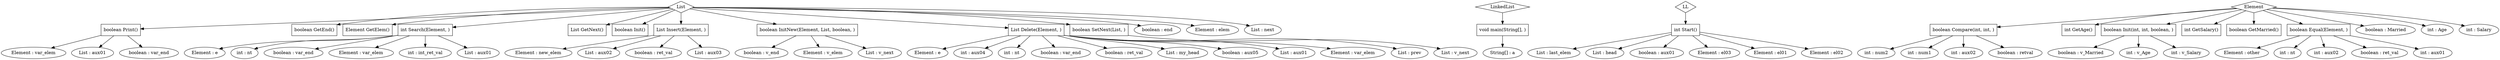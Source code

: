digraph LinkedList {
"0x564dc32c88b8" [label=List shape=diamond]
"0x564dc32c8618" [label="boolean Print()" shape=box]
"0x564dc32c8568" [label="Element : var_elem"]
"0x564dc32c8618" -> "0x564dc32c8568"
"0x564dc32c8468" [label="List : aux01"]
"0x564dc32c8618" -> "0x564dc32c8468"
"0x564dc32c84e8" [label="boolean : var_end"]
"0x564dc32c8618" -> "0x564dc32c84e8"
"0x564dc32c88b8" -> "0x564dc32c8618"
"0x564dc32c8138" [label="boolean GetEnd()" shape=box]
"0x564dc32c88b8" -> "0x564dc32c8138"
"0x564dc32c8288" [label="Element GetElem()" shape=box]
"0x564dc32c88b8" -> "0x564dc32c8288"
"0x564dc32c7fb8" [label="int Search(Element, )" shape=box]
"0x564dc32c7c38" [label="Element : e"]
"0x564dc32c7fb8" -> "0x564dc32c7c38"
"0x564dc32c7f08" [label="int : nt"]
"0x564dc32c7fb8" -> "0x564dc32c7f08"
"0x564dc32c7e88" [label="boolean : var_end"]
"0x564dc32c7fb8" -> "0x564dc32c7e88"
"0x564dc32c7dd8" [label="Element : var_elem"]
"0x564dc32c7fb8" -> "0x564dc32c7dd8"
"0x564dc32c7cb8" [label="int : int_ret_val"]
"0x564dc32c7fb8" -> "0x564dc32c7cb8"
"0x564dc32c7d58" [label="List : aux01"]
"0x564dc32c7fb8" -> "0x564dc32c7d58"
"0x564dc32c88b8" -> "0x564dc32c7fb8"
"0x564dc32c8378" [label="List GetNext()" shape=box]
"0x564dc32c88b8" -> "0x564dc32c8378"
"0x564dc32c6ba8" [label="boolean Init()" shape=box]
"0x564dc32c88b8" -> "0x564dc32c6ba8"
"0x564dc32c72a8" [label="List Insert(Element, )" shape=box]
"0x564dc32c7028" [label="Element : new_elem"]
"0x564dc32c72a8" -> "0x564dc32c7028"
"0x564dc32c71c8" [label="List : aux02"]
"0x564dc32c72a8" -> "0x564dc32c71c8"
"0x564dc32c70a8" [label="boolean : ret_val"]
"0x564dc32c72a8" -> "0x564dc32c70a8"
"0x564dc32c7148" [label="List : aux03"]
"0x564dc32c72a8" -> "0x564dc32c7148"
"0x564dc32c88b8" -> "0x564dc32c72a8"
"0x564dc32c6f38" [label="boolean InitNew(Element, List, boolean, )" shape=box]
"0x564dc32c6e38" [label="boolean : v_end"]
"0x564dc32c6f38" -> "0x564dc32c6e38"
"0x564dc32c6d18" [label="Element : v_elem"]
"0x564dc32c6f38" -> "0x564dc32c6d18"
"0x564dc32c6db8" [label="List : v_next"]
"0x564dc32c6f38" -> "0x564dc32c6db8"
"0x564dc32c88b8" -> "0x564dc32c6f38"
"0x564dc32c7b18" [label="List Delete(Element, )" shape=box]
"0x564dc32c75c8" [label="Element : e"]
"0x564dc32c7b18" -> "0x564dc32c75c8"
"0x564dc32c7a18" [label="int : aux04"]
"0x564dc32c7b18" -> "0x564dc32c7a18"
"0x564dc32c7a98" [label="int : nt"]
"0x564dc32c7b18" -> "0x564dc32c7a98"
"0x564dc32c7918" [label="boolean : var_end"]
"0x564dc32c7b18" -> "0x564dc32c7918"
"0x564dc32c76e8" [label="boolean : ret_val"]
"0x564dc32c7b18" -> "0x564dc32c76e8"
"0x564dc32c7648" [label="List : my_head"]
"0x564dc32c7b18" -> "0x564dc32c7648"
"0x564dc32c7768" [label="boolean : aux05"]
"0x564dc32c7b18" -> "0x564dc32c7768"
"0x564dc32c7818" [label="List : aux01"]
"0x564dc32c7b18" -> "0x564dc32c7818"
"0x564dc32c7998" [label="Element : var_elem"]
"0x564dc32c7b18" -> "0x564dc32c7998"
"0x564dc32c7898" [label="List : prev"]
"0x564dc32c7b18" -> "0x564dc32c7898"
"0x564dc32c88b8" -> "0x564dc32c7b18"
"0x564dc32c74a8" [label="boolean SetNext(List, )" shape=box]
"0x564dc32c73f8" [label="List : v_next"]
"0x564dc32c74a8" -> "0x564dc32c73f8"
"0x564dc32c88b8" -> "0x564dc32c74a8"
"0x564dc32c8808" [label="boolean : end"]
"0x564dc32c88b8" -> "0x564dc32c8808"
"0x564dc32c8708" [label="Element : elem"]
"0x564dc32c88b8" -> "0x564dc32c8708"
"0x564dc32c8788" [label="List : next"]
"0x564dc32c88b8" -> "0x564dc32c8788"
"0x564dc32c4388" [label=LinkedList shape=diamond]
"0x564dc32c5158" [label="void main(String[], )" shape=box]
"0x564dc32cfa88" [label="String[] : a"]
"0x564dc32c5158" -> "0x564dc32cfa88"
"0x564dc32c4388" -> "0x564dc32c5158"
"0x564dc32c8e58" [label=LL shape=diamond]
"0x564dc32c8d68" [label="int Start()" shape=box]
"0x564dc32c8a58" [label="List : last_elem"]
"0x564dc32c8d68" -> "0x564dc32c8a58"
"0x564dc32c89d8" [label="List : head"]
"0x564dc32c8d68" -> "0x564dc32c89d8"
"0x564dc32c8ad8" [label="boolean : aux01"]
"0x564dc32c8d68" -> "0x564dc32c8ad8"
"0x564dc32c8c88" [label="Element : el03"]
"0x564dc32c8d68" -> "0x564dc32c8c88"
"0x564dc32c8b88" [label="Element : el01"]
"0x564dc32c8d68" -> "0x564dc32c8b88"
"0x564dc32c8c08" [label="Element : el02"]
"0x564dc32c8d68" -> "0x564dc32c8c08"
"0x564dc32c8e58" -> "0x564dc32c8d68"
"0x564dc32c6ab8" [label=Element shape=diamond]
"0x564dc32c6828" [label="boolean Compare(int, int, )" shape=box]
"0x564dc32c6658" [label="int : num2"]
"0x564dc32c6828" -> "0x564dc32c6658"
"0x564dc32c65d8" [label="int : num1"]
"0x564dc32c6828" -> "0x564dc32c65d8"
"0x564dc32c6778" [label="int : aux02"]
"0x564dc32c6828" -> "0x564dc32c6778"
"0x564dc32c66d8" [label="boolean : retval"]
"0x564dc32c6828" -> "0x564dc32c66d8"
"0x564dc32c6ab8" -> "0x564dc32c6828"
"0x564dc32c02f8" [label="int GetAge()" shape=box]
"0x564dc32c6ab8" -> "0x564dc32c02f8"
"0x564dc32bfcf8" [label="boolean Init(int, int, boolean, )" shape=box]
"0x564dc32c6118" [label="boolean : v_Married"]
"0x564dc32bfcf8" -> "0x564dc32c6118"
"0x564dc32c5ff8" [label="int : v_Age"]
"0x564dc32bfcf8" -> "0x564dc32c5ff8"
"0x564dc32c6098" [label="int : v_Salary"]
"0x564dc32bfcf8" -> "0x564dc32c6098"
"0x564dc32c6ab8" -> "0x564dc32bfcf8"
"0x564dc32bf9a8" [label="int GetSalary()" shape=box]
"0x564dc32c6ab8" -> "0x564dc32bf9a8"
"0x564dc32bf648" [label="boolean GetMarried()" shape=box]
"0x564dc32c6ab8" -> "0x564dc32bf648"
"0x564dc32c56d8" [label="boolean Equal(Element, )" shape=box]
"0x564dc32c62a8" [label="Element : other"]
"0x564dc32c56d8" -> "0x564dc32c62a8"
"0x564dc32c64f8" [label="int : nt"]
"0x564dc32c56d8" -> "0x564dc32c64f8"
"0x564dc32c6448" [label="int : aux02"]
"0x564dc32c56d8" -> "0x564dc32c6448"
"0x564dc32c6328" [label="boolean : ret_val"]
"0x564dc32c56d8" -> "0x564dc32c6328"
"0x564dc32c63c8" [label="int : aux01"]
"0x564dc32c56d8" -> "0x564dc32c63c8"
"0x564dc32c6ab8" -> "0x564dc32c56d8"
"0x564dc32c6a38" [label="boolean : Married"]
"0x564dc32c6ab8" -> "0x564dc32c6a38"
"0x564dc32c6918" [label="int : Age"]
"0x564dc32c6ab8" -> "0x564dc32c6918"
"0x564dc32c69b8" [label="int : Salary"]
"0x564dc32c6ab8" -> "0x564dc32c69b8"
}

